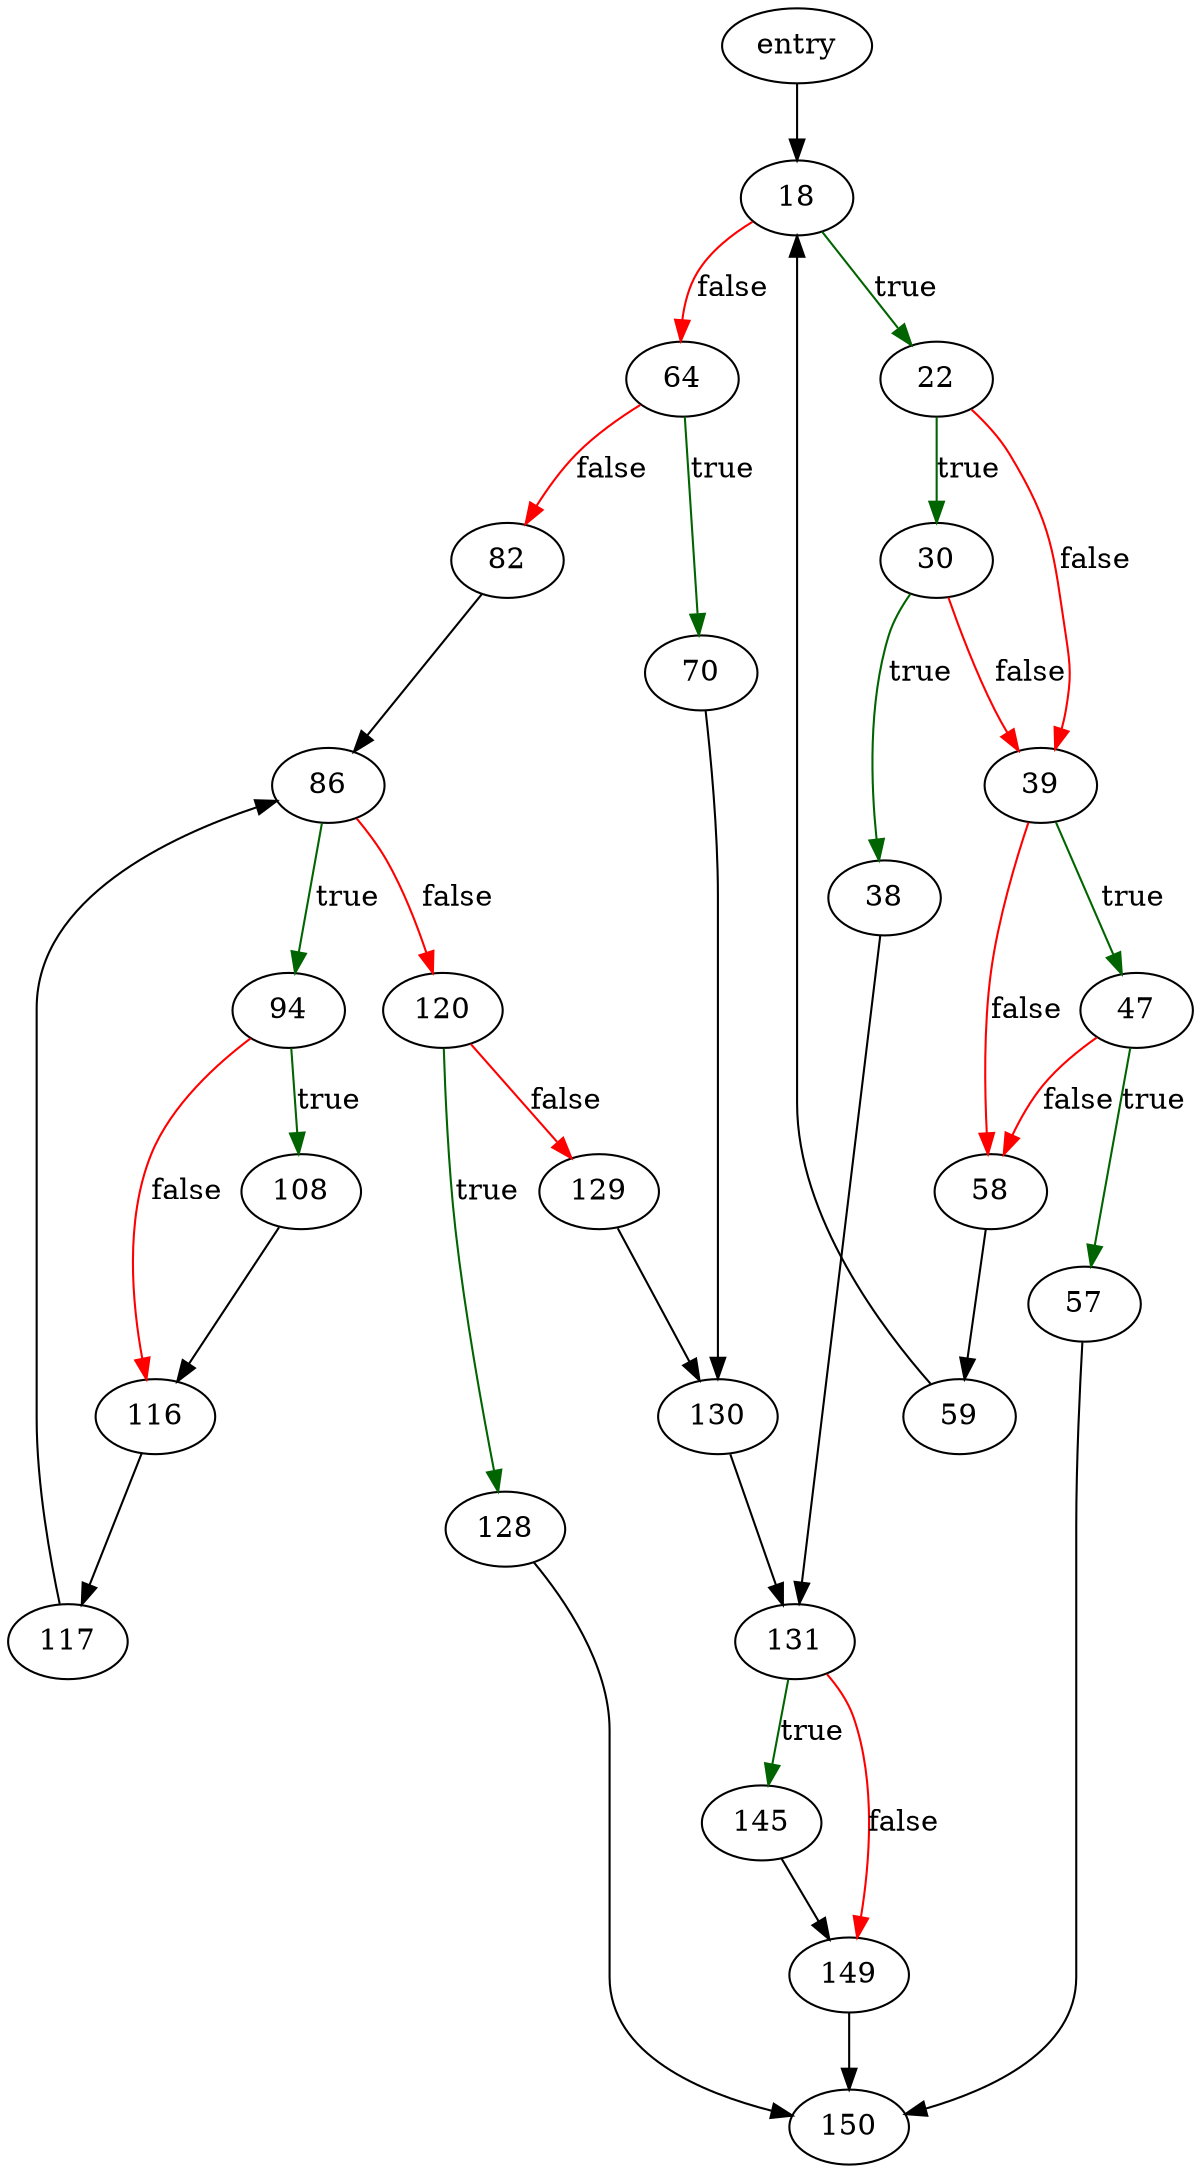 digraph "whereOrInsert" {
	// Node definitions.
	4 [label=entry];
	18;
	22;
	30;
	38;
	39;
	47;
	57;
	58;
	59;
	64;
	70;
	82;
	86;
	94;
	108;
	116;
	117;
	120;
	128;
	129;
	130;
	131;
	145;
	149;
	150;

	// Edge definitions.
	4 -> 18;
	18 -> 22 [
		color=darkgreen
		label=true
	];
	18 -> 64 [
		color=red
		label=false
	];
	22 -> 30 [
		color=darkgreen
		label=true
	];
	22 -> 39 [
		color=red
		label=false
	];
	30 -> 38 [
		color=darkgreen
		label=true
	];
	30 -> 39 [
		color=red
		label=false
	];
	38 -> 131;
	39 -> 47 [
		color=darkgreen
		label=true
	];
	39 -> 58 [
		color=red
		label=false
	];
	47 -> 57 [
		color=darkgreen
		label=true
	];
	47 -> 58 [
		color=red
		label=false
	];
	57 -> 150;
	58 -> 59;
	59 -> 18;
	64 -> 70 [
		color=darkgreen
		label=true
	];
	64 -> 82 [
		color=red
		label=false
	];
	70 -> 130;
	82 -> 86;
	86 -> 94 [
		color=darkgreen
		label=true
	];
	86 -> 120 [
		color=red
		label=false
	];
	94 -> 108 [
		color=darkgreen
		label=true
	];
	94 -> 116 [
		color=red
		label=false
	];
	108 -> 116;
	116 -> 117;
	117 -> 86;
	120 -> 128 [
		color=darkgreen
		label=true
	];
	120 -> 129 [
		color=red
		label=false
	];
	128 -> 150;
	129 -> 130;
	130 -> 131;
	131 -> 145 [
		color=darkgreen
		label=true
	];
	131 -> 149 [
		color=red
		label=false
	];
	145 -> 149;
	149 -> 150;
}